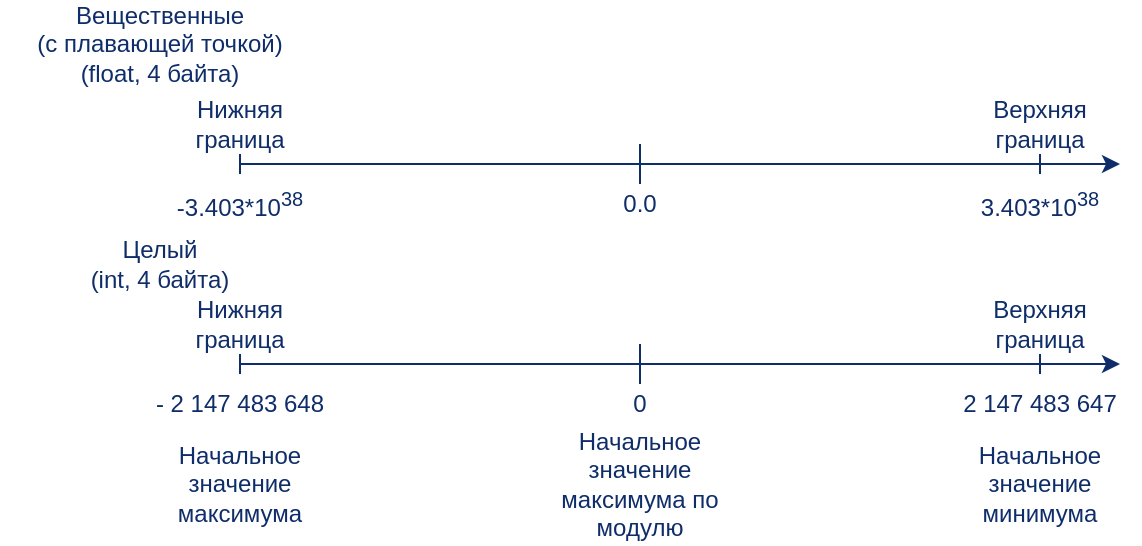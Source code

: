 <mxfile version="24.7.12" pages="2">
  <diagram name="Границы" id="vJOrmVCt3SZPv_QXGPuU">
    <mxGraphModel dx="683" dy="373" grid="1" gridSize="10" guides="1" tooltips="1" connect="1" arrows="1" fold="1" page="1" pageScale="1" pageWidth="827" pageHeight="1169" math="0" shadow="0">
      <root>
        <mxCell id="0" />
        <mxCell id="1" parent="0" />
        <mxCell id="Vakkmdbco35OlU7LtzJF-1" value="" style="endArrow=classic;html=1;rounded=0;fillColor=#fff2cc;strokeColor=#0F2D69;endFill=1;fontColor=#0F2D69;" edge="1" parent="1">
          <mxGeometry width="50" height="50" relative="1" as="geometry">
            <mxPoint x="120" y="380" as="sourcePoint" />
            <mxPoint x="560" y="380" as="targetPoint" />
          </mxGeometry>
        </mxCell>
        <mxCell id="Vakkmdbco35OlU7LtzJF-2" value="" style="endArrow=none;html=1;rounded=0;strokeColor=#0F2D69;fontColor=#0F2D69;" edge="1" parent="1">
          <mxGeometry width="50" height="50" relative="1" as="geometry">
            <mxPoint x="120" y="385" as="sourcePoint" />
            <mxPoint x="120" y="375" as="targetPoint" />
          </mxGeometry>
        </mxCell>
        <mxCell id="Vakkmdbco35OlU7LtzJF-3" value="" style="endArrow=none;html=1;rounded=0;strokeColor=#0F2D69;fontColor=#0F2D69;" edge="1" parent="1">
          <mxGeometry width="50" height="50" relative="1" as="geometry">
            <mxPoint x="520" y="385" as="sourcePoint" />
            <mxPoint x="520" y="375" as="targetPoint" />
            <Array as="points">
              <mxPoint x="520" y="380" />
            </Array>
          </mxGeometry>
        </mxCell>
        <mxCell id="Vakkmdbco35OlU7LtzJF-4" value="" style="endArrow=none;html=1;rounded=0;strokeColor=#0F2D69;fontColor=#0F2D69;" edge="1" parent="1">
          <mxGeometry width="50" height="50" relative="1" as="geometry">
            <mxPoint x="320" y="390" as="sourcePoint" />
            <mxPoint x="320" y="370" as="targetPoint" />
          </mxGeometry>
        </mxCell>
        <mxCell id="Vakkmdbco35OlU7LtzJF-5" value="0" style="rounded=0;whiteSpace=wrap;html=1;strokeColor=none;fontColor=#0F2D69;fillColor=none;" vertex="1" parent="1">
          <mxGeometry x="310" y="390" width="20" height="20" as="geometry" />
        </mxCell>
        <mxCell id="Vakkmdbco35OlU7LtzJF-6" value="Верхняя граница" style="rounded=0;whiteSpace=wrap;html=1;strokeColor=none;fontColor=#0F2D69;fillColor=none;" vertex="1" parent="1">
          <mxGeometry x="510" y="350" width="20" height="20" as="geometry" />
        </mxCell>
        <mxCell id="Vakkmdbco35OlU7LtzJF-7" value="Нижняя граница" style="rounded=0;whiteSpace=wrap;html=1;strokeColor=none;fontColor=#0F2D69;fillColor=none;" vertex="1" parent="1">
          <mxGeometry x="110" y="350" width="20" height="20" as="geometry" />
        </mxCell>
        <mxCell id="Vakkmdbco35OlU7LtzJF-8" value="" style="endArrow=classic;html=1;rounded=0;fillColor=#fff2cc;strokeColor=#0F2D69;endFill=1;fontColor=#0F2D69;" edge="1" parent="1">
          <mxGeometry width="50" height="50" relative="1" as="geometry">
            <mxPoint x="120" y="280" as="sourcePoint" />
            <mxPoint x="560" y="280" as="targetPoint" />
          </mxGeometry>
        </mxCell>
        <mxCell id="Vakkmdbco35OlU7LtzJF-9" value="" style="endArrow=none;html=1;rounded=0;strokeColor=#0F2D69;fontColor=#0F2D69;" edge="1" parent="1">
          <mxGeometry width="50" height="50" relative="1" as="geometry">
            <mxPoint x="120" y="285" as="sourcePoint" />
            <mxPoint x="120" y="275" as="targetPoint" />
          </mxGeometry>
        </mxCell>
        <mxCell id="Vakkmdbco35OlU7LtzJF-10" value="" style="endArrow=none;html=1;rounded=0;strokeColor=#0F2D69;fontColor=#0F2D69;" edge="1" parent="1">
          <mxGeometry width="50" height="50" relative="1" as="geometry">
            <mxPoint x="520" y="285" as="sourcePoint" />
            <mxPoint x="520" y="275" as="targetPoint" />
            <Array as="points">
              <mxPoint x="520" y="280" />
            </Array>
          </mxGeometry>
        </mxCell>
        <mxCell id="Vakkmdbco35OlU7LtzJF-11" value="" style="endArrow=none;html=1;rounded=0;strokeColor=#0F2D69;fontColor=#0F2D69;" edge="1" parent="1">
          <mxGeometry width="50" height="50" relative="1" as="geometry">
            <mxPoint x="320" y="290" as="sourcePoint" />
            <mxPoint x="320" y="270" as="targetPoint" />
          </mxGeometry>
        </mxCell>
        <mxCell id="Vakkmdbco35OlU7LtzJF-12" value="0.0" style="rounded=0;whiteSpace=wrap;html=1;strokeColor=none;fontColor=#0F2D69;fillColor=none;" vertex="1" parent="1">
          <mxGeometry x="310" y="290" width="20" height="20" as="geometry" />
        </mxCell>
        <mxCell id="Vakkmdbco35OlU7LtzJF-13" value="Верхняя граница" style="rounded=0;whiteSpace=wrap;html=1;strokeColor=none;fontColor=#0F2D69;fillColor=none;" vertex="1" parent="1">
          <mxGeometry x="510" y="250" width="20" height="20" as="geometry" />
        </mxCell>
        <mxCell id="Vakkmdbco35OlU7LtzJF-14" value="Нижняя граница" style="rounded=0;whiteSpace=wrap;html=1;strokeColor=none;fontColor=#0F2D69;fillColor=none;" vertex="1" parent="1">
          <mxGeometry x="110" y="250" width="20" height="20" as="geometry" />
        </mxCell>
        <mxCell id="Vakkmdbco35OlU7LtzJF-16" value="- 2 147 483 648" style="rounded=0;whiteSpace=wrap;html=1;strokeColor=none;fontColor=#0F2D69;fillColor=none;" vertex="1" parent="1">
          <mxGeometry x="70" y="390" width="100" height="20" as="geometry" />
        </mxCell>
        <mxCell id="Vakkmdbco35OlU7LtzJF-17" value="2 147 483 647" style="rounded=0;whiteSpace=wrap;html=1;strokeColor=none;fontColor=#0F2D69;fillColor=none;" vertex="1" parent="1">
          <mxGeometry x="480" y="390" width="80" height="20" as="geometry" />
        </mxCell>
        <mxCell id="Vakkmdbco35OlU7LtzJF-18" value="-3.403*10&lt;sup&gt;38&lt;/sup&gt;" style="rounded=0;whiteSpace=wrap;html=1;strokeColor=none;fontColor=#0F2D69;fillColor=none;" vertex="1" parent="1">
          <mxGeometry x="70" y="290" width="100" height="20" as="geometry" />
        </mxCell>
        <mxCell id="Vakkmdbco35OlU7LtzJF-19" value="3.403*10&lt;sup&gt;38&lt;/sup&gt;" style="rounded=0;whiteSpace=wrap;html=1;strokeColor=none;fontColor=#0F2D69;fillColor=none;" vertex="1" parent="1">
          <mxGeometry x="480" y="290" width="80" height="20" as="geometry" />
        </mxCell>
        <mxCell id="Vakkmdbco35OlU7LtzJF-22" value="Вещественные&lt;div&gt;(с плавающей точкой)&lt;/div&gt;&lt;div&gt;(float, 4 байта)&lt;/div&gt;" style="rounded=0;whiteSpace=wrap;html=1;strokeColor=none;fontColor=#0F2D69;fillColor=none;" vertex="1" parent="1">
          <mxGeometry y="200" width="160" height="40" as="geometry" />
        </mxCell>
        <mxCell id="Vakkmdbco35OlU7LtzJF-23" value="Целый&lt;div&gt;(int, 4 байта)&lt;/div&gt;" style="rounded=0;whiteSpace=wrap;html=1;strokeColor=none;fontColor=#0F2D69;fillColor=none;" vertex="1" parent="1">
          <mxGeometry y="320" width="160" height="20" as="geometry" />
        </mxCell>
        <mxCell id="Vakkmdbco35OlU7LtzJF-24" value="&lt;div&gt;Начальное&lt;/div&gt;&lt;div&gt;значение&lt;/div&gt;&lt;div&gt;максимума&lt;/div&gt;" style="rounded=0;whiteSpace=wrap;html=1;strokeColor=none;fontColor=#0F2D69;fillColor=none;" vertex="1" parent="1">
          <mxGeometry x="70" y="420" width="100" height="40" as="geometry" />
        </mxCell>
        <mxCell id="Vakkmdbco35OlU7LtzJF-25" value="&lt;div&gt;Начальное&lt;/div&gt;&lt;div&gt;значение&lt;/div&gt;&lt;div&gt;минимума&lt;/div&gt;" style="rounded=0;whiteSpace=wrap;html=1;strokeColor=none;fontColor=#0F2D69;fillColor=none;" vertex="1" parent="1">
          <mxGeometry x="470" y="420" width="100" height="40" as="geometry" />
        </mxCell>
        <mxCell id="Vakkmdbco35OlU7LtzJF-26" value="&lt;div&gt;Начальное&lt;/div&gt;&lt;div&gt;значение&lt;/div&gt;&lt;div&gt;максимума по модулю&lt;/div&gt;" style="rounded=0;whiteSpace=wrap;html=1;strokeColor=none;fontColor=#0F2D69;fillColor=none;" vertex="1" parent="1">
          <mxGeometry x="270" y="410" width="100" height="60" as="geometry" />
        </mxCell>
      </root>
    </mxGraphModel>
  </diagram>
  <diagram id="wn10BwV2d7aRruaj2X9J" name="Git. Три состояния">
    <mxGraphModel dx="704" dy="645" grid="1" gridSize="10" guides="1" tooltips="1" connect="1" arrows="1" fold="1" page="1" pageScale="1" pageWidth="827" pageHeight="1169" math="0" shadow="0">
      <root>
        <mxCell id="0" />
        <mxCell id="1" parent="0" />
        <mxCell id="AnccgZqYHU7CO50dry2a-1" value="Рабочая директория" style="rounded=1;whiteSpace=wrap;html=1;strokeColor=#0F2D69;fontColor=#0F2D69;fillColor=#EB8C3C;" vertex="1" parent="1">
          <mxGeometry x="40" y="240" width="120" height="60" as="geometry" />
        </mxCell>
        <mxCell id="AnccgZqYHU7CO50dry2a-2" value="Область подготовленных файлов&amp;nbsp;" style="rounded=1;whiteSpace=wrap;html=1;strokeColor=#0F2D69;fontColor=#0F2D69;fillColor=#46A0A0;" vertex="1" parent="1">
          <mxGeometry x="240" y="240" width="120" height="60" as="geometry" />
        </mxCell>
        <mxCell id="AnccgZqYHU7CO50dry2a-3" value="Git-директория" style="rounded=1;whiteSpace=wrap;html=1;strokeColor=#0F2D69;fontColor=#0F2D69;fillColor=#C7C8CA;" vertex="1" parent="1">
          <mxGeometry x="440" y="240" width="120" height="60" as="geometry" />
        </mxCell>
        <mxCell id="AnccgZqYHU7CO50dry2a-4" value="" style="endArrow=none;html=1;rounded=0;strokeColor=#0F2D69;fontColor=#0F2D69;" edge="1" parent="1">
          <mxGeometry width="50" height="50" relative="1" as="geometry">
            <mxPoint x="100" y="480" as="sourcePoint" />
            <mxPoint x="100" y="300" as="targetPoint" />
          </mxGeometry>
        </mxCell>
        <mxCell id="AnccgZqYHU7CO50dry2a-5" value="" style="endArrow=none;html=1;rounded=0;strokeColor=#0F2D69;fontColor=#0F2D69;" edge="1" parent="1">
          <mxGeometry width="50" height="50" relative="1" as="geometry">
            <mxPoint x="300" y="480" as="sourcePoint" />
            <mxPoint x="299.5" y="300" as="targetPoint" />
          </mxGeometry>
        </mxCell>
        <mxCell id="AnccgZqYHU7CO50dry2a-6" value="" style="endArrow=none;html=1;rounded=0;strokeColor=#0F2D69;fontColor=#0F2D69;" edge="1" parent="1">
          <mxGeometry width="50" height="50" relative="1" as="geometry">
            <mxPoint x="500" y="480" as="sourcePoint" />
            <mxPoint x="499.5" y="300" as="targetPoint" />
          </mxGeometry>
        </mxCell>
        <mxCell id="AnccgZqYHU7CO50dry2a-7" value="Проверка проекта" style="html=1;shadow=0;dashed=0;align=center;verticalAlign=middle;shape=mxgraph.arrows2.arrow;dy=0.6;dx=40;notch=0;direction=west;strokeColor=#0F2D69;fontColor=#0F2D69;" vertex="1" parent="1">
          <mxGeometry x="100" y="320" width="400" height="40" as="geometry" />
        </mxCell>
        <mxCell id="AnccgZqYHU7CO50dry2a-8" value="Подготовка изменений" style="html=1;shadow=0;dashed=0;align=center;verticalAlign=middle;shape=mxgraph.arrows2.arrow;dy=0.6;dx=40;notch=0;strokeColor=#0F2D69;fontColor=#0F2D69;" vertex="1" parent="1">
          <mxGeometry x="100" y="370" width="200" height="40" as="geometry" />
        </mxCell>
        <mxCell id="AnccgZqYHU7CO50dry2a-9" value="Фиксация изменений" style="html=1;shadow=0;dashed=0;align=center;verticalAlign=middle;shape=mxgraph.arrows2.arrow;dy=0.6;dx=40;notch=0;strokeColor=#0F2D69;fontColor=#0F2D69;" vertex="1" parent="1">
          <mxGeometry x="300" y="420" width="200" height="40" as="geometry" />
        </mxCell>
      </root>
    </mxGraphModel>
  </diagram>
</mxfile>
